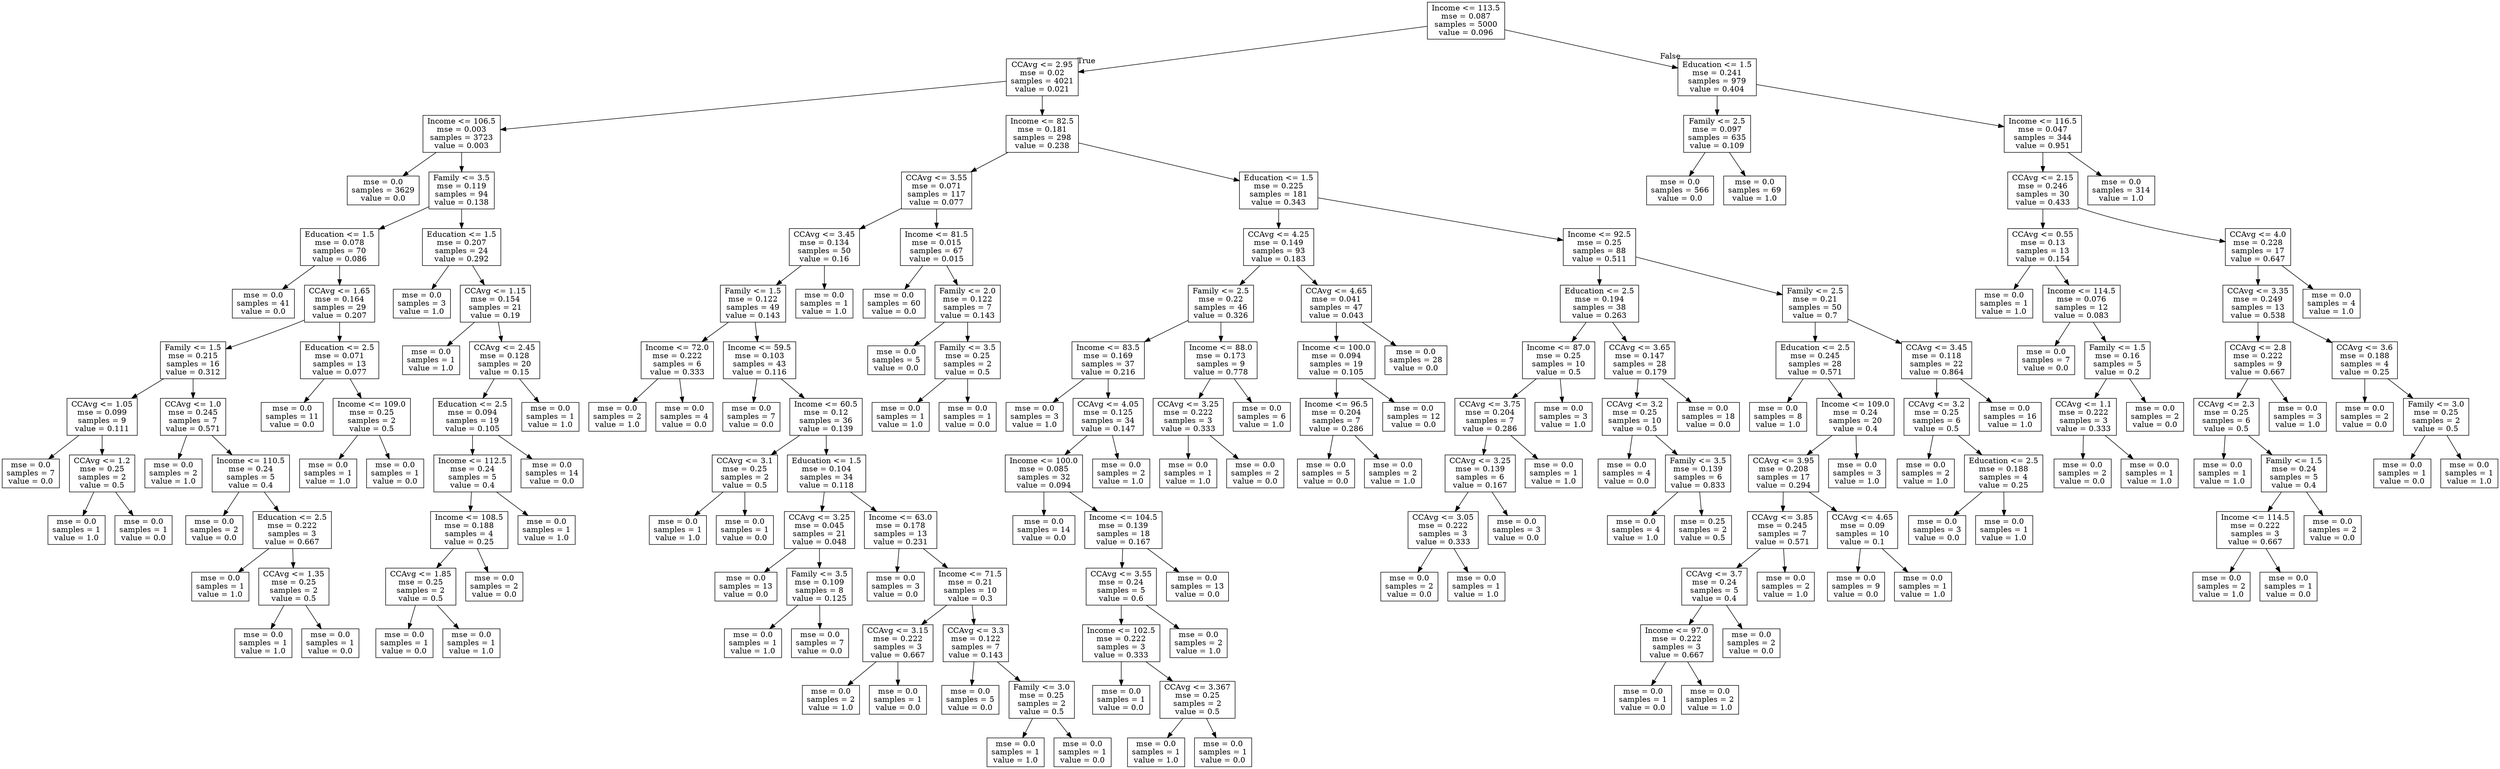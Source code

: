 digraph Tree {
node [shape=box] ;
0 [label="Income <= 113.5\nmse = 0.087\nsamples = 5000\nvalue = 0.096"] ;
1 [label="CCAvg <= 2.95\nmse = 0.02\nsamples = 4021\nvalue = 0.021"] ;
0 -> 1 [labeldistance=2.5, labelangle=45, headlabel="True"] ;
2 [label="Income <= 106.5\nmse = 0.003\nsamples = 3723\nvalue = 0.003"] ;
1 -> 2 ;
3 [label="mse = 0.0\nsamples = 3629\nvalue = 0.0"] ;
2 -> 3 ;
4 [label="Family <= 3.5\nmse = 0.119\nsamples = 94\nvalue = 0.138"] ;
2 -> 4 ;
5 [label="Education <= 1.5\nmse = 0.078\nsamples = 70\nvalue = 0.086"] ;
4 -> 5 ;
6 [label="mse = 0.0\nsamples = 41\nvalue = 0.0"] ;
5 -> 6 ;
7 [label="CCAvg <= 1.65\nmse = 0.164\nsamples = 29\nvalue = 0.207"] ;
5 -> 7 ;
8 [label="Family <= 1.5\nmse = 0.215\nsamples = 16\nvalue = 0.312"] ;
7 -> 8 ;
9 [label="CCAvg <= 1.05\nmse = 0.099\nsamples = 9\nvalue = 0.111"] ;
8 -> 9 ;
10 [label="mse = 0.0\nsamples = 7\nvalue = 0.0"] ;
9 -> 10 ;
11 [label="CCAvg <= 1.2\nmse = 0.25\nsamples = 2\nvalue = 0.5"] ;
9 -> 11 ;
12 [label="mse = 0.0\nsamples = 1\nvalue = 1.0"] ;
11 -> 12 ;
13 [label="mse = 0.0\nsamples = 1\nvalue = 0.0"] ;
11 -> 13 ;
14 [label="CCAvg <= 1.0\nmse = 0.245\nsamples = 7\nvalue = 0.571"] ;
8 -> 14 ;
15 [label="mse = 0.0\nsamples = 2\nvalue = 1.0"] ;
14 -> 15 ;
16 [label="Income <= 110.5\nmse = 0.24\nsamples = 5\nvalue = 0.4"] ;
14 -> 16 ;
17 [label="mse = 0.0\nsamples = 2\nvalue = 0.0"] ;
16 -> 17 ;
18 [label="Education <= 2.5\nmse = 0.222\nsamples = 3\nvalue = 0.667"] ;
16 -> 18 ;
19 [label="mse = 0.0\nsamples = 1\nvalue = 1.0"] ;
18 -> 19 ;
20 [label="CCAvg <= 1.35\nmse = 0.25\nsamples = 2\nvalue = 0.5"] ;
18 -> 20 ;
21 [label="mse = 0.0\nsamples = 1\nvalue = 1.0"] ;
20 -> 21 ;
22 [label="mse = 0.0\nsamples = 1\nvalue = 0.0"] ;
20 -> 22 ;
23 [label="Education <= 2.5\nmse = 0.071\nsamples = 13\nvalue = 0.077"] ;
7 -> 23 ;
24 [label="mse = 0.0\nsamples = 11\nvalue = 0.0"] ;
23 -> 24 ;
25 [label="Income <= 109.0\nmse = 0.25\nsamples = 2\nvalue = 0.5"] ;
23 -> 25 ;
26 [label="mse = 0.0\nsamples = 1\nvalue = 1.0"] ;
25 -> 26 ;
27 [label="mse = 0.0\nsamples = 1\nvalue = 0.0"] ;
25 -> 27 ;
28 [label="Education <= 1.5\nmse = 0.207\nsamples = 24\nvalue = 0.292"] ;
4 -> 28 ;
29 [label="mse = 0.0\nsamples = 3\nvalue = 1.0"] ;
28 -> 29 ;
30 [label="CCAvg <= 1.15\nmse = 0.154\nsamples = 21\nvalue = 0.19"] ;
28 -> 30 ;
31 [label="mse = 0.0\nsamples = 1\nvalue = 1.0"] ;
30 -> 31 ;
32 [label="CCAvg <= 2.45\nmse = 0.128\nsamples = 20\nvalue = 0.15"] ;
30 -> 32 ;
33 [label="Education <= 2.5\nmse = 0.094\nsamples = 19\nvalue = 0.105"] ;
32 -> 33 ;
34 [label="Income <= 112.5\nmse = 0.24\nsamples = 5\nvalue = 0.4"] ;
33 -> 34 ;
35 [label="Income <= 108.5\nmse = 0.188\nsamples = 4\nvalue = 0.25"] ;
34 -> 35 ;
36 [label="CCAvg <= 1.85\nmse = 0.25\nsamples = 2\nvalue = 0.5"] ;
35 -> 36 ;
37 [label="mse = 0.0\nsamples = 1\nvalue = 0.0"] ;
36 -> 37 ;
38 [label="mse = 0.0\nsamples = 1\nvalue = 1.0"] ;
36 -> 38 ;
39 [label="mse = 0.0\nsamples = 2\nvalue = 0.0"] ;
35 -> 39 ;
40 [label="mse = 0.0\nsamples = 1\nvalue = 1.0"] ;
34 -> 40 ;
41 [label="mse = 0.0\nsamples = 14\nvalue = 0.0"] ;
33 -> 41 ;
42 [label="mse = 0.0\nsamples = 1\nvalue = 1.0"] ;
32 -> 42 ;
43 [label="Income <= 82.5\nmse = 0.181\nsamples = 298\nvalue = 0.238"] ;
1 -> 43 ;
44 [label="CCAvg <= 3.55\nmse = 0.071\nsamples = 117\nvalue = 0.077"] ;
43 -> 44 ;
45 [label="CCAvg <= 3.45\nmse = 0.134\nsamples = 50\nvalue = 0.16"] ;
44 -> 45 ;
46 [label="Family <= 1.5\nmse = 0.122\nsamples = 49\nvalue = 0.143"] ;
45 -> 46 ;
47 [label="Income <= 72.0\nmse = 0.222\nsamples = 6\nvalue = 0.333"] ;
46 -> 47 ;
48 [label="mse = 0.0\nsamples = 2\nvalue = 1.0"] ;
47 -> 48 ;
49 [label="mse = 0.0\nsamples = 4\nvalue = 0.0"] ;
47 -> 49 ;
50 [label="Income <= 59.5\nmse = 0.103\nsamples = 43\nvalue = 0.116"] ;
46 -> 50 ;
51 [label="mse = 0.0\nsamples = 7\nvalue = 0.0"] ;
50 -> 51 ;
52 [label="Income <= 60.5\nmse = 0.12\nsamples = 36\nvalue = 0.139"] ;
50 -> 52 ;
53 [label="CCAvg <= 3.1\nmse = 0.25\nsamples = 2\nvalue = 0.5"] ;
52 -> 53 ;
54 [label="mse = 0.0\nsamples = 1\nvalue = 1.0"] ;
53 -> 54 ;
55 [label="mse = 0.0\nsamples = 1\nvalue = 0.0"] ;
53 -> 55 ;
56 [label="Education <= 1.5\nmse = 0.104\nsamples = 34\nvalue = 0.118"] ;
52 -> 56 ;
57 [label="CCAvg <= 3.25\nmse = 0.045\nsamples = 21\nvalue = 0.048"] ;
56 -> 57 ;
58 [label="mse = 0.0\nsamples = 13\nvalue = 0.0"] ;
57 -> 58 ;
59 [label="Family <= 3.5\nmse = 0.109\nsamples = 8\nvalue = 0.125"] ;
57 -> 59 ;
60 [label="mse = 0.0\nsamples = 1\nvalue = 1.0"] ;
59 -> 60 ;
61 [label="mse = 0.0\nsamples = 7\nvalue = 0.0"] ;
59 -> 61 ;
62 [label="Income <= 63.0\nmse = 0.178\nsamples = 13\nvalue = 0.231"] ;
56 -> 62 ;
63 [label="mse = 0.0\nsamples = 3\nvalue = 0.0"] ;
62 -> 63 ;
64 [label="Income <= 71.5\nmse = 0.21\nsamples = 10\nvalue = 0.3"] ;
62 -> 64 ;
65 [label="CCAvg <= 3.15\nmse = 0.222\nsamples = 3\nvalue = 0.667"] ;
64 -> 65 ;
66 [label="mse = 0.0\nsamples = 2\nvalue = 1.0"] ;
65 -> 66 ;
67 [label="mse = 0.0\nsamples = 1\nvalue = 0.0"] ;
65 -> 67 ;
68 [label="CCAvg <= 3.3\nmse = 0.122\nsamples = 7\nvalue = 0.143"] ;
64 -> 68 ;
69 [label="mse = 0.0\nsamples = 5\nvalue = 0.0"] ;
68 -> 69 ;
70 [label="Family <= 3.0\nmse = 0.25\nsamples = 2\nvalue = 0.5"] ;
68 -> 70 ;
71 [label="mse = 0.0\nsamples = 1\nvalue = 1.0"] ;
70 -> 71 ;
72 [label="mse = 0.0\nsamples = 1\nvalue = 0.0"] ;
70 -> 72 ;
73 [label="mse = 0.0\nsamples = 1\nvalue = 1.0"] ;
45 -> 73 ;
74 [label="Income <= 81.5\nmse = 0.015\nsamples = 67\nvalue = 0.015"] ;
44 -> 74 ;
75 [label="mse = 0.0\nsamples = 60\nvalue = 0.0"] ;
74 -> 75 ;
76 [label="Family <= 2.0\nmse = 0.122\nsamples = 7\nvalue = 0.143"] ;
74 -> 76 ;
77 [label="mse = 0.0\nsamples = 5\nvalue = 0.0"] ;
76 -> 77 ;
78 [label="Family <= 3.5\nmse = 0.25\nsamples = 2\nvalue = 0.5"] ;
76 -> 78 ;
79 [label="mse = 0.0\nsamples = 1\nvalue = 1.0"] ;
78 -> 79 ;
80 [label="mse = 0.0\nsamples = 1\nvalue = 0.0"] ;
78 -> 80 ;
81 [label="Education <= 1.5\nmse = 0.225\nsamples = 181\nvalue = 0.343"] ;
43 -> 81 ;
82 [label="CCAvg <= 4.25\nmse = 0.149\nsamples = 93\nvalue = 0.183"] ;
81 -> 82 ;
83 [label="Family <= 2.5\nmse = 0.22\nsamples = 46\nvalue = 0.326"] ;
82 -> 83 ;
84 [label="Income <= 83.5\nmse = 0.169\nsamples = 37\nvalue = 0.216"] ;
83 -> 84 ;
85 [label="mse = 0.0\nsamples = 3\nvalue = 1.0"] ;
84 -> 85 ;
86 [label="CCAvg <= 4.05\nmse = 0.125\nsamples = 34\nvalue = 0.147"] ;
84 -> 86 ;
87 [label="Income <= 100.0\nmse = 0.085\nsamples = 32\nvalue = 0.094"] ;
86 -> 87 ;
88 [label="mse = 0.0\nsamples = 14\nvalue = 0.0"] ;
87 -> 88 ;
89 [label="Income <= 104.5\nmse = 0.139\nsamples = 18\nvalue = 0.167"] ;
87 -> 89 ;
90 [label="CCAvg <= 3.55\nmse = 0.24\nsamples = 5\nvalue = 0.6"] ;
89 -> 90 ;
91 [label="Income <= 102.5\nmse = 0.222\nsamples = 3\nvalue = 0.333"] ;
90 -> 91 ;
92 [label="mse = 0.0\nsamples = 1\nvalue = 0.0"] ;
91 -> 92 ;
93 [label="CCAvg <= 3.367\nmse = 0.25\nsamples = 2\nvalue = 0.5"] ;
91 -> 93 ;
94 [label="mse = 0.0\nsamples = 1\nvalue = 1.0"] ;
93 -> 94 ;
95 [label="mse = 0.0\nsamples = 1\nvalue = 0.0"] ;
93 -> 95 ;
96 [label="mse = 0.0\nsamples = 2\nvalue = 1.0"] ;
90 -> 96 ;
97 [label="mse = 0.0\nsamples = 13\nvalue = 0.0"] ;
89 -> 97 ;
98 [label="mse = 0.0\nsamples = 2\nvalue = 1.0"] ;
86 -> 98 ;
99 [label="Income <= 88.0\nmse = 0.173\nsamples = 9\nvalue = 0.778"] ;
83 -> 99 ;
100 [label="CCAvg <= 3.25\nmse = 0.222\nsamples = 3\nvalue = 0.333"] ;
99 -> 100 ;
101 [label="mse = 0.0\nsamples = 1\nvalue = 1.0"] ;
100 -> 101 ;
102 [label="mse = 0.0\nsamples = 2\nvalue = 0.0"] ;
100 -> 102 ;
103 [label="mse = 0.0\nsamples = 6\nvalue = 1.0"] ;
99 -> 103 ;
104 [label="CCAvg <= 4.65\nmse = 0.041\nsamples = 47\nvalue = 0.043"] ;
82 -> 104 ;
105 [label="Income <= 100.0\nmse = 0.094\nsamples = 19\nvalue = 0.105"] ;
104 -> 105 ;
106 [label="Income <= 96.5\nmse = 0.204\nsamples = 7\nvalue = 0.286"] ;
105 -> 106 ;
107 [label="mse = 0.0\nsamples = 5\nvalue = 0.0"] ;
106 -> 107 ;
108 [label="mse = 0.0\nsamples = 2\nvalue = 1.0"] ;
106 -> 108 ;
109 [label="mse = 0.0\nsamples = 12\nvalue = 0.0"] ;
105 -> 109 ;
110 [label="mse = 0.0\nsamples = 28\nvalue = 0.0"] ;
104 -> 110 ;
111 [label="Income <= 92.5\nmse = 0.25\nsamples = 88\nvalue = 0.511"] ;
81 -> 111 ;
112 [label="Education <= 2.5\nmse = 0.194\nsamples = 38\nvalue = 0.263"] ;
111 -> 112 ;
113 [label="Income <= 87.0\nmse = 0.25\nsamples = 10\nvalue = 0.5"] ;
112 -> 113 ;
114 [label="CCAvg <= 3.75\nmse = 0.204\nsamples = 7\nvalue = 0.286"] ;
113 -> 114 ;
115 [label="CCAvg <= 3.25\nmse = 0.139\nsamples = 6\nvalue = 0.167"] ;
114 -> 115 ;
116 [label="CCAvg <= 3.05\nmse = 0.222\nsamples = 3\nvalue = 0.333"] ;
115 -> 116 ;
117 [label="mse = 0.0\nsamples = 2\nvalue = 0.0"] ;
116 -> 117 ;
118 [label="mse = 0.0\nsamples = 1\nvalue = 1.0"] ;
116 -> 118 ;
119 [label="mse = 0.0\nsamples = 3\nvalue = 0.0"] ;
115 -> 119 ;
120 [label="mse = 0.0\nsamples = 1\nvalue = 1.0"] ;
114 -> 120 ;
121 [label="mse = 0.0\nsamples = 3\nvalue = 1.0"] ;
113 -> 121 ;
122 [label="CCAvg <= 3.65\nmse = 0.147\nsamples = 28\nvalue = 0.179"] ;
112 -> 122 ;
123 [label="CCAvg <= 3.2\nmse = 0.25\nsamples = 10\nvalue = 0.5"] ;
122 -> 123 ;
124 [label="mse = 0.0\nsamples = 4\nvalue = 0.0"] ;
123 -> 124 ;
125 [label="Family <= 3.5\nmse = 0.139\nsamples = 6\nvalue = 0.833"] ;
123 -> 125 ;
126 [label="mse = 0.0\nsamples = 4\nvalue = 1.0"] ;
125 -> 126 ;
127 [label="mse = 0.25\nsamples = 2\nvalue = 0.5"] ;
125 -> 127 ;
128 [label="mse = 0.0\nsamples = 18\nvalue = 0.0"] ;
122 -> 128 ;
129 [label="Family <= 2.5\nmse = 0.21\nsamples = 50\nvalue = 0.7"] ;
111 -> 129 ;
130 [label="Education <= 2.5\nmse = 0.245\nsamples = 28\nvalue = 0.571"] ;
129 -> 130 ;
131 [label="mse = 0.0\nsamples = 8\nvalue = 1.0"] ;
130 -> 131 ;
132 [label="Income <= 109.0\nmse = 0.24\nsamples = 20\nvalue = 0.4"] ;
130 -> 132 ;
133 [label="CCAvg <= 3.95\nmse = 0.208\nsamples = 17\nvalue = 0.294"] ;
132 -> 133 ;
134 [label="CCAvg <= 3.85\nmse = 0.245\nsamples = 7\nvalue = 0.571"] ;
133 -> 134 ;
135 [label="CCAvg <= 3.7\nmse = 0.24\nsamples = 5\nvalue = 0.4"] ;
134 -> 135 ;
136 [label="Income <= 97.0\nmse = 0.222\nsamples = 3\nvalue = 0.667"] ;
135 -> 136 ;
137 [label="mse = 0.0\nsamples = 1\nvalue = 0.0"] ;
136 -> 137 ;
138 [label="mse = 0.0\nsamples = 2\nvalue = 1.0"] ;
136 -> 138 ;
139 [label="mse = 0.0\nsamples = 2\nvalue = 0.0"] ;
135 -> 139 ;
140 [label="mse = 0.0\nsamples = 2\nvalue = 1.0"] ;
134 -> 140 ;
141 [label="CCAvg <= 4.65\nmse = 0.09\nsamples = 10\nvalue = 0.1"] ;
133 -> 141 ;
142 [label="mse = 0.0\nsamples = 9\nvalue = 0.0"] ;
141 -> 142 ;
143 [label="mse = 0.0\nsamples = 1\nvalue = 1.0"] ;
141 -> 143 ;
144 [label="mse = 0.0\nsamples = 3\nvalue = 1.0"] ;
132 -> 144 ;
145 [label="CCAvg <= 3.45\nmse = 0.118\nsamples = 22\nvalue = 0.864"] ;
129 -> 145 ;
146 [label="CCAvg <= 3.2\nmse = 0.25\nsamples = 6\nvalue = 0.5"] ;
145 -> 146 ;
147 [label="mse = 0.0\nsamples = 2\nvalue = 1.0"] ;
146 -> 147 ;
148 [label="Education <= 2.5\nmse = 0.188\nsamples = 4\nvalue = 0.25"] ;
146 -> 148 ;
149 [label="mse = 0.0\nsamples = 3\nvalue = 0.0"] ;
148 -> 149 ;
150 [label="mse = 0.0\nsamples = 1\nvalue = 1.0"] ;
148 -> 150 ;
151 [label="mse = 0.0\nsamples = 16\nvalue = 1.0"] ;
145 -> 151 ;
152 [label="Education <= 1.5\nmse = 0.241\nsamples = 979\nvalue = 0.404"] ;
0 -> 152 [labeldistance=2.5, labelangle=-45, headlabel="False"] ;
153 [label="Family <= 2.5\nmse = 0.097\nsamples = 635\nvalue = 0.109"] ;
152 -> 153 ;
154 [label="mse = 0.0\nsamples = 566\nvalue = 0.0"] ;
153 -> 154 ;
155 [label="mse = 0.0\nsamples = 69\nvalue = 1.0"] ;
153 -> 155 ;
156 [label="Income <= 116.5\nmse = 0.047\nsamples = 344\nvalue = 0.951"] ;
152 -> 156 ;
157 [label="CCAvg <= 2.15\nmse = 0.246\nsamples = 30\nvalue = 0.433"] ;
156 -> 157 ;
158 [label="CCAvg <= 0.55\nmse = 0.13\nsamples = 13\nvalue = 0.154"] ;
157 -> 158 ;
159 [label="mse = 0.0\nsamples = 1\nvalue = 1.0"] ;
158 -> 159 ;
160 [label="Income <= 114.5\nmse = 0.076\nsamples = 12\nvalue = 0.083"] ;
158 -> 160 ;
161 [label="mse = 0.0\nsamples = 7\nvalue = 0.0"] ;
160 -> 161 ;
162 [label="Family <= 1.5\nmse = 0.16\nsamples = 5\nvalue = 0.2"] ;
160 -> 162 ;
163 [label="CCAvg <= 1.1\nmse = 0.222\nsamples = 3\nvalue = 0.333"] ;
162 -> 163 ;
164 [label="mse = 0.0\nsamples = 2\nvalue = 0.0"] ;
163 -> 164 ;
165 [label="mse = 0.0\nsamples = 1\nvalue = 1.0"] ;
163 -> 165 ;
166 [label="mse = 0.0\nsamples = 2\nvalue = 0.0"] ;
162 -> 166 ;
167 [label="CCAvg <= 4.0\nmse = 0.228\nsamples = 17\nvalue = 0.647"] ;
157 -> 167 ;
168 [label="CCAvg <= 3.35\nmse = 0.249\nsamples = 13\nvalue = 0.538"] ;
167 -> 168 ;
169 [label="CCAvg <= 2.8\nmse = 0.222\nsamples = 9\nvalue = 0.667"] ;
168 -> 169 ;
170 [label="CCAvg <= 2.3\nmse = 0.25\nsamples = 6\nvalue = 0.5"] ;
169 -> 170 ;
171 [label="mse = 0.0\nsamples = 1\nvalue = 1.0"] ;
170 -> 171 ;
172 [label="Family <= 1.5\nmse = 0.24\nsamples = 5\nvalue = 0.4"] ;
170 -> 172 ;
173 [label="Income <= 114.5\nmse = 0.222\nsamples = 3\nvalue = 0.667"] ;
172 -> 173 ;
174 [label="mse = 0.0\nsamples = 2\nvalue = 1.0"] ;
173 -> 174 ;
175 [label="mse = 0.0\nsamples = 1\nvalue = 0.0"] ;
173 -> 175 ;
176 [label="mse = 0.0\nsamples = 2\nvalue = 0.0"] ;
172 -> 176 ;
177 [label="mse = 0.0\nsamples = 3\nvalue = 1.0"] ;
169 -> 177 ;
178 [label="CCAvg <= 3.6\nmse = 0.188\nsamples = 4\nvalue = 0.25"] ;
168 -> 178 ;
179 [label="mse = 0.0\nsamples = 2\nvalue = 0.0"] ;
178 -> 179 ;
180 [label="Family <= 3.0\nmse = 0.25\nsamples = 2\nvalue = 0.5"] ;
178 -> 180 ;
181 [label="mse = 0.0\nsamples = 1\nvalue = 0.0"] ;
180 -> 181 ;
182 [label="mse = 0.0\nsamples = 1\nvalue = 1.0"] ;
180 -> 182 ;
183 [label="mse = 0.0\nsamples = 4\nvalue = 1.0"] ;
167 -> 183 ;
184 [label="mse = 0.0\nsamples = 314\nvalue = 1.0"] ;
156 -> 184 ;
}